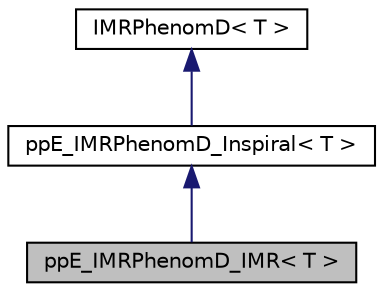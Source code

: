 digraph "ppE_IMRPhenomD_IMR&lt; T &gt;"
{
 // LATEX_PDF_SIZE
  edge [fontname="Helvetica",fontsize="10",labelfontname="Helvetica",labelfontsize="10"];
  node [fontname="Helvetica",fontsize="10",shape=record];
  Node1 [label="ppE_IMRPhenomD_IMR\< T \>",height=0.2,width=0.4,color="black", fillcolor="grey75", style="filled", fontcolor="black",tooltip=" "];
  Node2 -> Node1 [dir="back",color="midnightblue",fontsize="10",style="solid"];
  Node2 [label="ppE_IMRPhenomD_Inspiral\< T \>",height=0.2,width=0.4,color="black", fillcolor="white", style="filled",URL="$classppE__IMRPhenomD__Inspiral.html",tooltip=" "];
  Node3 -> Node2 [dir="back",color="midnightblue",fontsize="10",style="solid"];
  Node3 [label="IMRPhenomD\< T \>",height=0.2,width=0.4,color="black", fillcolor="white", style="filled",URL="$classIMRPhenomD.html",tooltip=" "];
}

